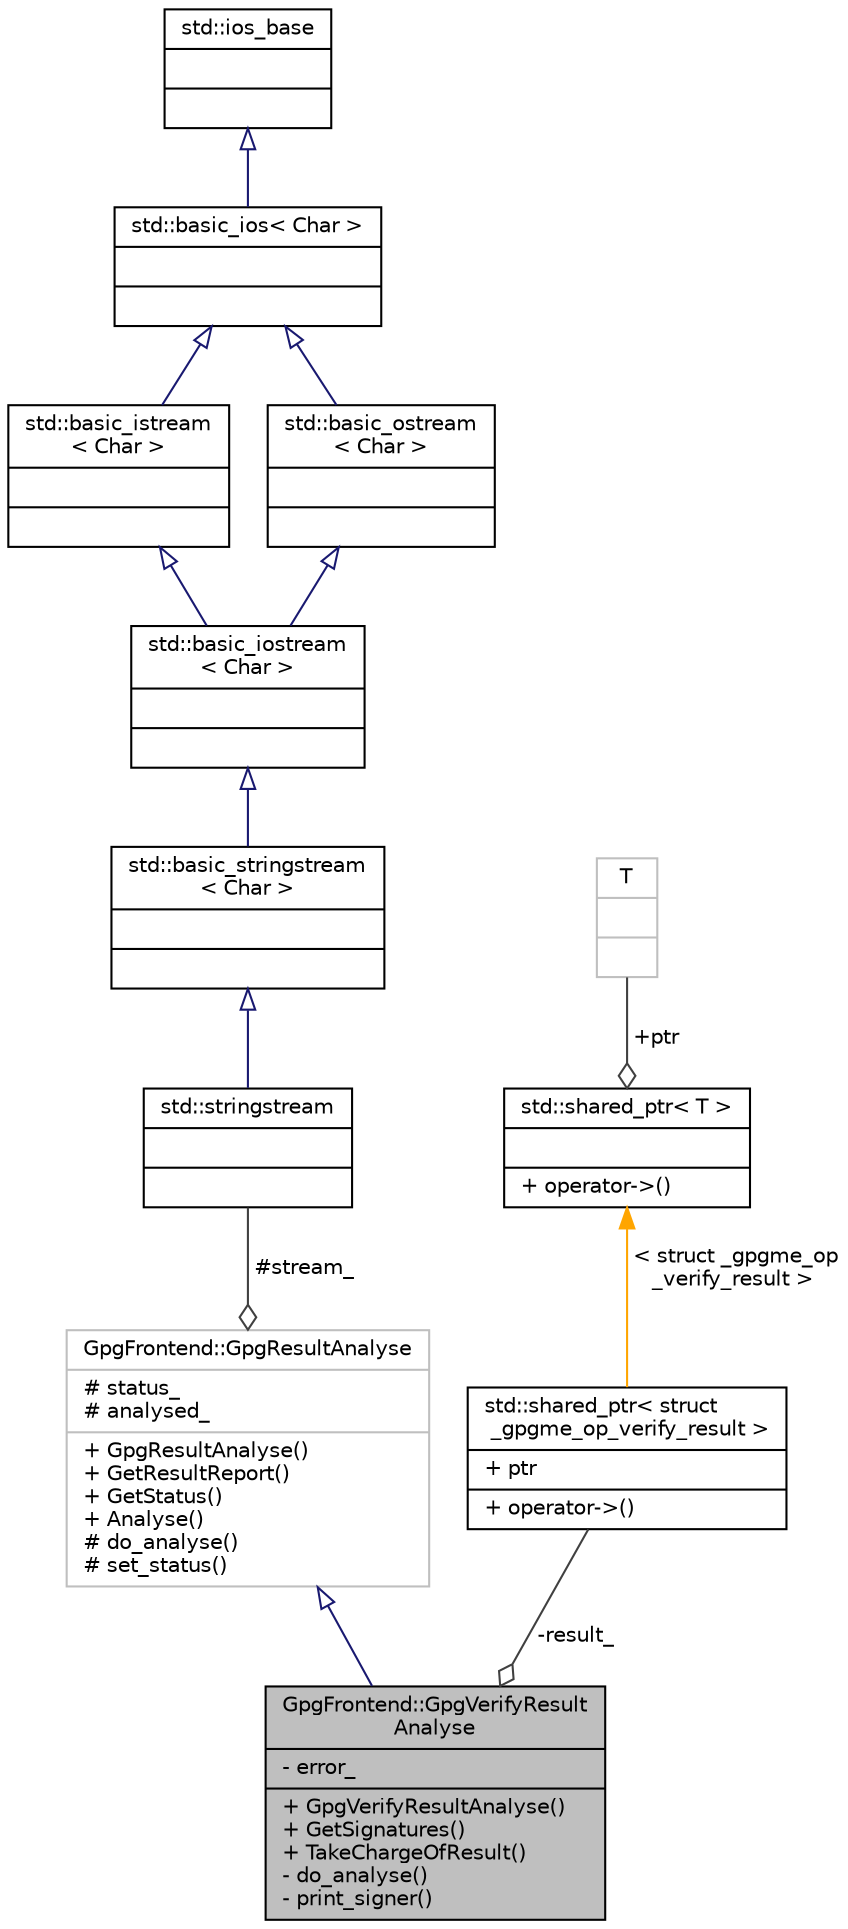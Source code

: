 digraph "GpgFrontend::GpgVerifyResultAnalyse"
{
 // INTERACTIVE_SVG=YES
 // LATEX_PDF_SIZE
  edge [fontname="Helvetica",fontsize="10",labelfontname="Helvetica",labelfontsize="10"];
  node [fontname="Helvetica",fontsize="10",shape=record];
  Node1 [label="{GpgFrontend::GpgVerifyResult\lAnalyse\n|- error_\l|+ GpgVerifyResultAnalyse()\l+ GetSignatures()\l+ TakeChargeOfResult()\l- do_analyse()\l- print_signer()\l}",height=0.2,width=0.4,color="black", fillcolor="grey75", style="filled", fontcolor="black",tooltip=" "];
  Node2 -> Node1 [dir="back",color="midnightblue",fontsize="10",style="solid",arrowtail="onormal",fontname="Helvetica"];
  Node2 [label="{GpgFrontend::GpgResultAnalyse\n|# status_\l# analysed_\l|+ GpgResultAnalyse()\l+ GetResultReport()\l+ GetStatus()\l+ Analyse()\l# do_analyse()\l# set_status()\l}",height=0.2,width=0.4,color="grey75", fillcolor="white", style="filled",URL="$classGpgFrontend_1_1GpgResultAnalyse.html",tooltip=" "];
  Node3 -> Node2 [color="grey25",fontsize="10",style="solid",label=" #stream_" ,arrowhead="odiamond",fontname="Helvetica"];
  Node3 [label="{std::stringstream\n||}",height=0.2,width=0.4,color="black", fillcolor="white", style="filled",tooltip=" "];
  Node4 -> Node3 [dir="back",color="midnightblue",fontsize="10",style="solid",arrowtail="onormal",fontname="Helvetica"];
  Node4 [label="{std::basic_stringstream\l\< Char \>\n||}",height=0.2,width=0.4,color="black", fillcolor="white", style="filled",tooltip=" "];
  Node5 -> Node4 [dir="back",color="midnightblue",fontsize="10",style="solid",arrowtail="onormal",fontname="Helvetica"];
  Node5 [label="{std::basic_iostream\l\< Char \>\n||}",height=0.2,width=0.4,color="black", fillcolor="white", style="filled",tooltip=" "];
  Node6 -> Node5 [dir="back",color="midnightblue",fontsize="10",style="solid",arrowtail="onormal",fontname="Helvetica"];
  Node6 [label="{std::basic_istream\l\< Char \>\n||}",height=0.2,width=0.4,color="black", fillcolor="white", style="filled",tooltip=" "];
  Node7 -> Node6 [dir="back",color="midnightblue",fontsize="10",style="solid",arrowtail="onormal",fontname="Helvetica"];
  Node7 [label="{std::basic_ios\< Char \>\n||}",height=0.2,width=0.4,color="black", fillcolor="white", style="filled",tooltip=" "];
  Node8 -> Node7 [dir="back",color="midnightblue",fontsize="10",style="solid",arrowtail="onormal",fontname="Helvetica"];
  Node8 [label="{std::ios_base\n||}",height=0.2,width=0.4,color="black", fillcolor="white", style="filled",tooltip=" "];
  Node9 -> Node5 [dir="back",color="midnightblue",fontsize="10",style="solid",arrowtail="onormal",fontname="Helvetica"];
  Node9 [label="{std::basic_ostream\l\< Char \>\n||}",height=0.2,width=0.4,color="black", fillcolor="white", style="filled",tooltip=" "];
  Node7 -> Node9 [dir="back",color="midnightblue",fontsize="10",style="solid",arrowtail="onormal",fontname="Helvetica"];
  Node10 -> Node1 [color="grey25",fontsize="10",style="solid",label=" -result_" ,arrowhead="odiamond",fontname="Helvetica"];
  Node10 [label="{std::shared_ptr\< struct\l _gpgme_op_verify_result \>\n|+ ptr\l|+ operator-\>()\l}",height=0.2,width=0.4,color="black", fillcolor="white", style="filled",tooltip=" "];
  Node11 -> Node10 [dir="back",color="orange",fontsize="10",style="solid",label=" \< struct _gpgme_op\l_verify_result \>" ,fontname="Helvetica"];
  Node11 [label="{std::shared_ptr\< T \>\n||+ operator-\>()\l}",height=0.2,width=0.4,color="black", fillcolor="white", style="filled",tooltip=" "];
  Node12 -> Node11 [color="grey25",fontsize="10",style="solid",label=" +ptr" ,arrowhead="odiamond",fontname="Helvetica"];
  Node12 [label="{T\n||}",height=0.2,width=0.4,color="grey75", fillcolor="white", style="filled",tooltip=" "];
}
